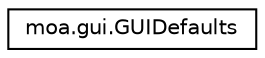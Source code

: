 digraph G
{
  edge [fontname="Helvetica",fontsize="10",labelfontname="Helvetica",labelfontsize="10"];
  node [fontname="Helvetica",fontsize="10",shape=record];
  rankdir=LR;
  Node1 [label="moa.gui.GUIDefaults",height=0.2,width=0.4,color="black", fillcolor="white", style="filled",URL="$classmoa_1_1gui_1_1GUIDefaults.html",tooltip="This class offers get methods for the default GUI settings in the props file moa/gui/GUI..."];
}
